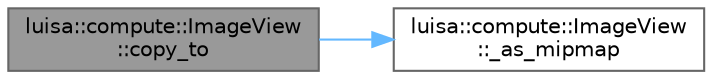 digraph "luisa::compute::ImageView::copy_to"
{
 // LATEX_PDF_SIZE
  bgcolor="transparent";
  edge [fontname=Helvetica,fontsize=10,labelfontname=Helvetica,labelfontsize=10];
  node [fontname=Helvetica,fontsize=10,shape=box,height=0.2,width=0.4];
  rankdir="LR";
  Node1 [id="Node000001",label="luisa::compute::ImageView\l::copy_to",height=0.2,width=0.4,color="gray40", fillcolor="grey60", style="filled", fontcolor="black",tooltip=" "];
  Node1 -> Node2 [id="edge2_Node000001_Node000002",color="steelblue1",style="solid",tooltip=" "];
  Node2 [id="Node000002",label="luisa::compute::ImageView\l::_as_mipmap",height=0.2,width=0.4,color="grey40", fillcolor="white", style="filled",URL="$classluisa_1_1compute_1_1_image_view.html#a51c57abc40c168f607be5fd06e3aaca6",tooltip=" "];
}
